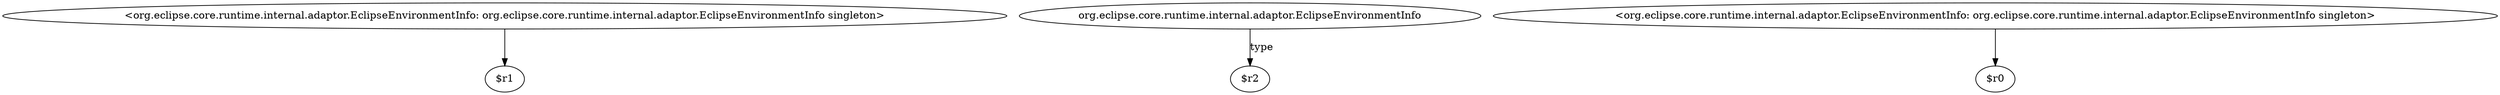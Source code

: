 digraph g {
0[label="<org.eclipse.core.runtime.internal.adaptor.EclipseEnvironmentInfo: org.eclipse.core.runtime.internal.adaptor.EclipseEnvironmentInfo singleton>"]
1[label="$r1"]
0->1[label=""]
2[label="org.eclipse.core.runtime.internal.adaptor.EclipseEnvironmentInfo"]
3[label="$r2"]
2->3[label="type"]
4[label="<org.eclipse.core.runtime.internal.adaptor.EclipseEnvironmentInfo: org.eclipse.core.runtime.internal.adaptor.EclipseEnvironmentInfo singleton>"]
5[label="$r0"]
4->5[label=""]
}